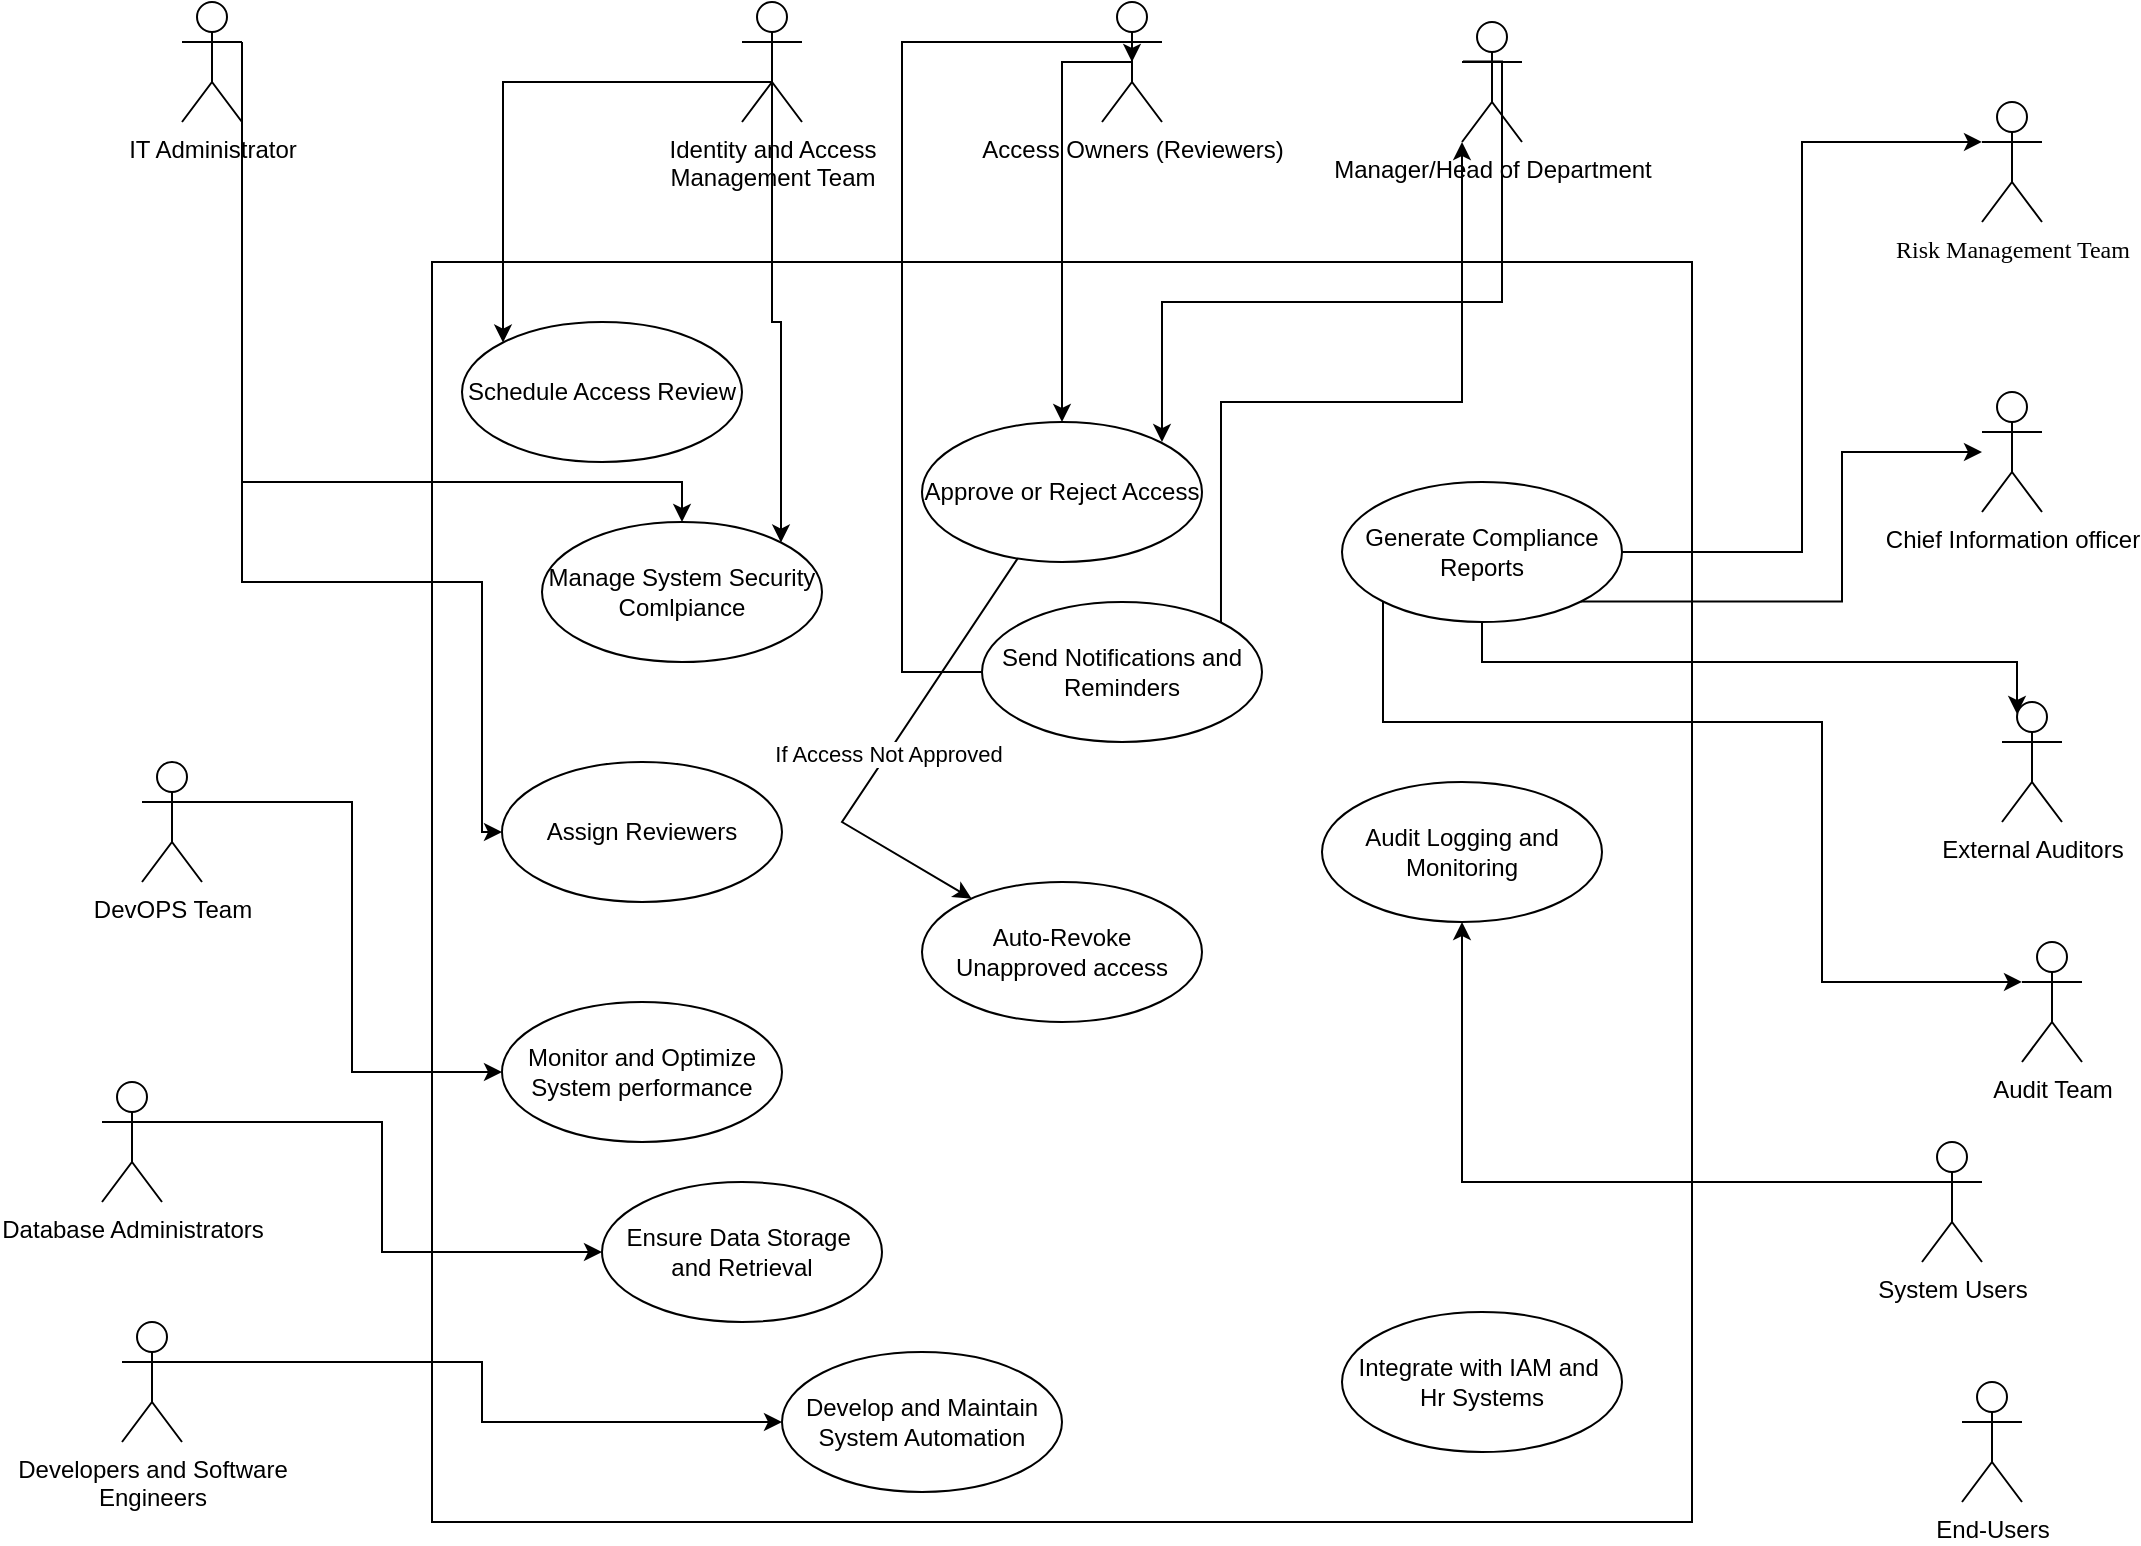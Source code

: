 <mxfile version="26.1.0">
  <diagram name="Page-1" id="Fkdy4l-2S9HuPJjAgvq9">
    <mxGraphModel dx="1434" dy="858" grid="1" gridSize="10" guides="1" tooltips="1" connect="1" arrows="1" fold="1" page="1" pageScale="1" pageWidth="850" pageHeight="1100" math="0" shadow="0">
      <root>
        <mxCell id="0" />
        <mxCell id="1" parent="0" />
        <mxCell id="a8vrUaEyxEgkCQSDoEBb-1" value="Risk Management Team" style="shape=umlActor;verticalLabelPosition=bottom;verticalAlign=top;html=1;fontFamily=Verdana;" vertex="1" parent="1">
          <mxGeometry x="1030" y="220" width="30" height="60" as="geometry" />
        </mxCell>
        <mxCell id="a8vrUaEyxEgkCQSDoEBb-2" value="" style="whiteSpace=wrap;html=1;aspect=fixed;" vertex="1" parent="1">
          <mxGeometry x="255" y="300" width="630" height="630" as="geometry" />
        </mxCell>
        <mxCell id="a8vrUaEyxEgkCQSDoEBb-48" style="edgeStyle=orthogonalEdgeStyle;rounded=0;orthogonalLoop=1;jettySize=auto;html=1;exitX=1;exitY=1;exitDx=0;exitDy=0;exitPerimeter=0;" edge="1" parent="1" source="a8vrUaEyxEgkCQSDoEBb-3" target="a8vrUaEyxEgkCQSDoEBb-36">
          <mxGeometry relative="1" as="geometry">
            <Array as="points">
              <mxPoint x="160" y="460" />
              <mxPoint x="280" y="460" />
            </Array>
          </mxGeometry>
        </mxCell>
        <mxCell id="a8vrUaEyxEgkCQSDoEBb-69" style="edgeStyle=orthogonalEdgeStyle;rounded=0;orthogonalLoop=1;jettySize=auto;html=1;exitX=1;exitY=0.333;exitDx=0;exitDy=0;exitPerimeter=0;" edge="1" parent="1" source="a8vrUaEyxEgkCQSDoEBb-3" target="a8vrUaEyxEgkCQSDoEBb-30">
          <mxGeometry relative="1" as="geometry">
            <Array as="points">
              <mxPoint x="160" y="410" />
              <mxPoint x="380" y="410" />
            </Array>
          </mxGeometry>
        </mxCell>
        <mxCell id="a8vrUaEyxEgkCQSDoEBb-3" value="IT Administrator" style="shape=umlActor;verticalLabelPosition=bottom;verticalAlign=top;html=1;outlineConnect=0;" vertex="1" parent="1">
          <mxGeometry x="130" y="170" width="30" height="60" as="geometry" />
        </mxCell>
        <mxCell id="a8vrUaEyxEgkCQSDoEBb-47" style="edgeStyle=orthogonalEdgeStyle;rounded=0;orthogonalLoop=1;jettySize=auto;html=1;exitX=0.5;exitY=0.5;exitDx=0;exitDy=0;exitPerimeter=0;entryX=0;entryY=0;entryDx=0;entryDy=0;" edge="1" parent="1" source="a8vrUaEyxEgkCQSDoEBb-6" target="a8vrUaEyxEgkCQSDoEBb-37">
          <mxGeometry relative="1" as="geometry">
            <mxPoint x="360" y="360" as="targetPoint" />
            <Array as="points">
              <mxPoint x="425" y="210" />
              <mxPoint x="291" y="210" />
            </Array>
          </mxGeometry>
        </mxCell>
        <mxCell id="a8vrUaEyxEgkCQSDoEBb-70" style="edgeStyle=orthogonalEdgeStyle;rounded=0;orthogonalLoop=1;jettySize=auto;html=1;exitX=0.5;exitY=0.5;exitDx=0;exitDy=0;exitPerimeter=0;entryX=1;entryY=0;entryDx=0;entryDy=0;" edge="1" parent="1" source="a8vrUaEyxEgkCQSDoEBb-6" target="a8vrUaEyxEgkCQSDoEBb-30">
          <mxGeometry relative="1" as="geometry">
            <Array as="points">
              <mxPoint x="425" y="330" />
              <mxPoint x="430" y="330" />
            </Array>
          </mxGeometry>
        </mxCell>
        <mxCell id="a8vrUaEyxEgkCQSDoEBb-6" value="Identity and Access&lt;div&gt;Management Team&lt;/div&gt;" style="shape=umlActor;verticalLabelPosition=bottom;verticalAlign=top;html=1;outlineConnect=0;" vertex="1" parent="1">
          <mxGeometry x="410" y="170" width="30" height="60" as="geometry" />
        </mxCell>
        <mxCell id="a8vrUaEyxEgkCQSDoEBb-66" style="edgeStyle=orthogonalEdgeStyle;rounded=0;orthogonalLoop=1;jettySize=auto;html=1;exitX=1;exitY=0.333;exitDx=0;exitDy=0;exitPerimeter=0;" edge="1" parent="1" source="a8vrUaEyxEgkCQSDoEBb-7" target="a8vrUaEyxEgkCQSDoEBb-33">
          <mxGeometry relative="1" as="geometry" />
        </mxCell>
        <mxCell id="a8vrUaEyxEgkCQSDoEBb-7" value="Developers and Software&lt;div&gt;Engineers&lt;/div&gt;" style="shape=umlActor;verticalLabelPosition=bottom;verticalAlign=top;html=1;outlineConnect=0;" vertex="1" parent="1">
          <mxGeometry x="100" y="830" width="30" height="60" as="geometry" />
        </mxCell>
        <mxCell id="a8vrUaEyxEgkCQSDoEBb-65" style="edgeStyle=orthogonalEdgeStyle;rounded=0;orthogonalLoop=1;jettySize=auto;html=1;exitX=1;exitY=0.333;exitDx=0;exitDy=0;exitPerimeter=0;" edge="1" parent="1" source="a8vrUaEyxEgkCQSDoEBb-8" target="a8vrUaEyxEgkCQSDoEBb-35">
          <mxGeometry relative="1" as="geometry" />
        </mxCell>
        <mxCell id="a8vrUaEyxEgkCQSDoEBb-8" value="Database Administrators" style="shape=umlActor;verticalLabelPosition=bottom;verticalAlign=top;html=1;outlineConnect=0;" vertex="1" parent="1">
          <mxGeometry x="90" y="710" width="30" height="60" as="geometry" />
        </mxCell>
        <mxCell id="a8vrUaEyxEgkCQSDoEBb-9" value="External Auditors" style="shape=umlActor;verticalLabelPosition=bottom;verticalAlign=top;html=1;outlineConnect=0;" vertex="1" parent="1">
          <mxGeometry x="1040" y="520" width="30" height="60" as="geometry" />
        </mxCell>
        <mxCell id="a8vrUaEyxEgkCQSDoEBb-10" value="Chief Information officer" style="shape=umlActor;verticalLabelPosition=bottom;verticalAlign=top;html=1;outlineConnect=0;" vertex="1" parent="1">
          <mxGeometry x="1030" y="365" width="30" height="60" as="geometry" />
        </mxCell>
        <mxCell id="a8vrUaEyxEgkCQSDoEBb-64" style="edgeStyle=orthogonalEdgeStyle;rounded=0;orthogonalLoop=1;jettySize=auto;html=1;exitX=1;exitY=0.333;exitDx=0;exitDy=0;exitPerimeter=0;entryX=0;entryY=0.5;entryDx=0;entryDy=0;" edge="1" parent="1" source="a8vrUaEyxEgkCQSDoEBb-11" target="a8vrUaEyxEgkCQSDoEBb-41">
          <mxGeometry relative="1" as="geometry" />
        </mxCell>
        <mxCell id="a8vrUaEyxEgkCQSDoEBb-11" value="DevOPS Team" style="shape=umlActor;verticalLabelPosition=bottom;verticalAlign=top;html=1;outlineConnect=0;" vertex="1" parent="1">
          <mxGeometry x="110" y="550" width="30" height="60" as="geometry" />
        </mxCell>
        <mxCell id="a8vrUaEyxEgkCQSDoEBb-51" style="edgeStyle=orthogonalEdgeStyle;rounded=0;orthogonalLoop=1;jettySize=auto;html=1;exitX=0.5;exitY=0.5;exitDx=0;exitDy=0;exitPerimeter=0;" edge="1" parent="1" source="a8vrUaEyxEgkCQSDoEBb-12" target="a8vrUaEyxEgkCQSDoEBb-38">
          <mxGeometry relative="1" as="geometry">
            <Array as="points">
              <mxPoint x="570" y="200" />
            </Array>
          </mxGeometry>
        </mxCell>
        <mxCell id="a8vrUaEyxEgkCQSDoEBb-12" value="Access Owners (Reviewers)" style="shape=umlActor;verticalLabelPosition=bottom;verticalAlign=top;html=1;outlineConnect=0;" vertex="1" parent="1">
          <mxGeometry x="590" y="170" width="30" height="60" as="geometry" />
        </mxCell>
        <mxCell id="a8vrUaEyxEgkCQSDoEBb-13" value="Audit Team" style="shape=umlActor;verticalLabelPosition=bottom;verticalAlign=top;html=1;outlineConnect=0;" vertex="1" parent="1">
          <mxGeometry x="1050" y="640" width="30" height="60" as="geometry" />
        </mxCell>
        <mxCell id="a8vrUaEyxEgkCQSDoEBb-56" style="edgeStyle=orthogonalEdgeStyle;rounded=0;orthogonalLoop=1;jettySize=auto;html=1;exitX=0;exitY=0.333;exitDx=0;exitDy=0;exitPerimeter=0;entryX=1;entryY=0;entryDx=0;entryDy=0;" edge="1" parent="1">
          <mxGeometry relative="1" as="geometry">
            <mxPoint x="770.5" y="199.75" as="sourcePoint" />
            <mxPoint x="619.997" y="390.001" as="targetPoint" />
            <Array as="points">
              <mxPoint x="790" y="200" />
              <mxPoint x="790" y="320" />
              <mxPoint x="620" y="320" />
            </Array>
          </mxGeometry>
        </mxCell>
        <mxCell id="a8vrUaEyxEgkCQSDoEBb-14" value="Manager/Head of Department" style="shape=umlActor;verticalLabelPosition=bottom;verticalAlign=top;html=1;outlineConnect=0;" vertex="1" parent="1">
          <mxGeometry x="770" y="180" width="30" height="60" as="geometry" />
        </mxCell>
        <mxCell id="a8vrUaEyxEgkCQSDoEBb-15" value="End-Users" style="shape=umlActor;verticalLabelPosition=bottom;verticalAlign=top;html=1;outlineConnect=0;" vertex="1" parent="1">
          <mxGeometry x="1020" y="860" width="30" height="60" as="geometry" />
        </mxCell>
        <mxCell id="a8vrUaEyxEgkCQSDoEBb-71" style="edgeStyle=orthogonalEdgeStyle;rounded=0;orthogonalLoop=1;jettySize=auto;html=1;exitX=0;exitY=0.333;exitDx=0;exitDy=0;exitPerimeter=0;" edge="1" parent="1" source="a8vrUaEyxEgkCQSDoEBb-16" target="a8vrUaEyxEgkCQSDoEBb-39">
          <mxGeometry relative="1" as="geometry" />
        </mxCell>
        <mxCell id="a8vrUaEyxEgkCQSDoEBb-16" value="System Users" style="shape=umlActor;verticalLabelPosition=bottom;verticalAlign=top;html=1;outlineConnect=0;" vertex="1" parent="1">
          <mxGeometry x="1000" y="740" width="30" height="60" as="geometry" />
        </mxCell>
        <mxCell id="a8vrUaEyxEgkCQSDoEBb-30" value="Manage System Security&lt;br&gt;Comlpiance" style="ellipse;whiteSpace=wrap;html=1;" vertex="1" parent="1">
          <mxGeometry x="310" y="430" width="140" height="70" as="geometry" />
        </mxCell>
        <mxCell id="a8vrUaEyxEgkCQSDoEBb-59" style="edgeStyle=orthogonalEdgeStyle;rounded=0;orthogonalLoop=1;jettySize=auto;html=1;exitX=1;exitY=1;exitDx=0;exitDy=0;" edge="1" parent="1" source="a8vrUaEyxEgkCQSDoEBb-31" target="a8vrUaEyxEgkCQSDoEBb-10">
          <mxGeometry relative="1" as="geometry">
            <Array as="points">
              <mxPoint x="960" y="470" />
              <mxPoint x="960" y="395" />
            </Array>
          </mxGeometry>
        </mxCell>
        <mxCell id="a8vrUaEyxEgkCQSDoEBb-31" value="Generate Compliance Reports" style="ellipse;whiteSpace=wrap;html=1;" vertex="1" parent="1">
          <mxGeometry x="710" y="410" width="140" height="70" as="geometry" />
        </mxCell>
        <mxCell id="a8vrUaEyxEgkCQSDoEBb-33" value="Develop and Maintain&lt;br&gt;System Automation" style="ellipse;whiteSpace=wrap;html=1;" vertex="1" parent="1">
          <mxGeometry x="430" y="845" width="140" height="70" as="geometry" />
        </mxCell>
        <mxCell id="a8vrUaEyxEgkCQSDoEBb-34" value="Integrate with IAM and&amp;nbsp;&lt;div&gt;Hr Systems&lt;/div&gt;" style="ellipse;whiteSpace=wrap;html=1;" vertex="1" parent="1">
          <mxGeometry x="710" y="825" width="140" height="70" as="geometry" />
        </mxCell>
        <mxCell id="a8vrUaEyxEgkCQSDoEBb-35" value="Ensure Data Storage&amp;nbsp;&lt;div&gt;and Retrieval&lt;/div&gt;" style="ellipse;whiteSpace=wrap;html=1;" vertex="1" parent="1">
          <mxGeometry x="340" y="760" width="140" height="70" as="geometry" />
        </mxCell>
        <mxCell id="a8vrUaEyxEgkCQSDoEBb-36" value="Assign Reviewers" style="ellipse;whiteSpace=wrap;html=1;" vertex="1" parent="1">
          <mxGeometry x="290" y="550" width="140" height="70" as="geometry" />
        </mxCell>
        <mxCell id="a8vrUaEyxEgkCQSDoEBb-37" value="Schedule Access Review" style="ellipse;whiteSpace=wrap;html=1;" vertex="1" parent="1">
          <mxGeometry x="270" y="330" width="140" height="70" as="geometry" />
        </mxCell>
        <mxCell id="a8vrUaEyxEgkCQSDoEBb-38" value="Approve or Reject Access" style="ellipse;whiteSpace=wrap;html=1;" vertex="1" parent="1">
          <mxGeometry x="500" y="380" width="140" height="70" as="geometry" />
        </mxCell>
        <mxCell id="a8vrUaEyxEgkCQSDoEBb-39" value="Audit Logging and Monitoring" style="ellipse;whiteSpace=wrap;html=1;" vertex="1" parent="1">
          <mxGeometry x="700" y="560" width="140" height="70" as="geometry" />
        </mxCell>
        <mxCell id="a8vrUaEyxEgkCQSDoEBb-40" value="Auto-Revoke&lt;div&gt;Unapproved access&lt;/div&gt;" style="ellipse;whiteSpace=wrap;html=1;" vertex="1" parent="1">
          <mxGeometry x="500" y="610" width="140" height="70" as="geometry" />
        </mxCell>
        <mxCell id="a8vrUaEyxEgkCQSDoEBb-41" value="Monitor and Optimize System performance" style="ellipse;whiteSpace=wrap;html=1;" vertex="1" parent="1">
          <mxGeometry x="290" y="670" width="140" height="70" as="geometry" />
        </mxCell>
        <mxCell id="a8vrUaEyxEgkCQSDoEBb-61" style="edgeStyle=orthogonalEdgeStyle;rounded=0;orthogonalLoop=1;jettySize=auto;html=1;exitX=1;exitY=0;exitDx=0;exitDy=0;" edge="1" parent="1" source="a8vrUaEyxEgkCQSDoEBb-42" target="a8vrUaEyxEgkCQSDoEBb-14">
          <mxGeometry relative="1" as="geometry">
            <Array as="points">
              <mxPoint x="650" y="370" />
              <mxPoint x="770" y="370" />
            </Array>
          </mxGeometry>
        </mxCell>
        <mxCell id="a8vrUaEyxEgkCQSDoEBb-42" value="Send Notifications and&lt;div&gt;Reminders&lt;/div&gt;" style="ellipse;whiteSpace=wrap;html=1;" vertex="1" parent="1">
          <mxGeometry x="530" y="470" width="140" height="70" as="geometry" />
        </mxCell>
        <mxCell id="a8vrUaEyxEgkCQSDoEBb-58" style="edgeStyle=orthogonalEdgeStyle;rounded=0;orthogonalLoop=1;jettySize=auto;html=1;exitX=1;exitY=0.5;exitDx=0;exitDy=0;entryX=0;entryY=0.333;entryDx=0;entryDy=0;entryPerimeter=0;" edge="1" parent="1" source="a8vrUaEyxEgkCQSDoEBb-31" target="a8vrUaEyxEgkCQSDoEBb-1">
          <mxGeometry relative="1" as="geometry" />
        </mxCell>
        <mxCell id="a8vrUaEyxEgkCQSDoEBb-60" style="edgeStyle=orthogonalEdgeStyle;rounded=0;orthogonalLoop=1;jettySize=auto;html=1;exitX=0.5;exitY=1;exitDx=0;exitDy=0;entryX=0.25;entryY=0.1;entryDx=0;entryDy=0;entryPerimeter=0;" edge="1" parent="1" source="a8vrUaEyxEgkCQSDoEBb-31" target="a8vrUaEyxEgkCQSDoEBb-9">
          <mxGeometry relative="1" as="geometry" />
        </mxCell>
        <mxCell id="a8vrUaEyxEgkCQSDoEBb-63" style="edgeStyle=orthogonalEdgeStyle;rounded=0;orthogonalLoop=1;jettySize=auto;html=1;exitX=0;exitY=0.5;exitDx=0;exitDy=0;entryX=0.5;entryY=0.5;entryDx=0;entryDy=0;entryPerimeter=0;" edge="1" parent="1" source="a8vrUaEyxEgkCQSDoEBb-42" target="a8vrUaEyxEgkCQSDoEBb-12">
          <mxGeometry relative="1" as="geometry">
            <Array as="points">
              <mxPoint x="490" y="505" />
              <mxPoint x="490" y="190" />
              <mxPoint x="605" y="190" />
            </Array>
          </mxGeometry>
        </mxCell>
        <mxCell id="a8vrUaEyxEgkCQSDoEBb-68" style="edgeStyle=orthogonalEdgeStyle;rounded=0;orthogonalLoop=1;jettySize=auto;html=1;exitX=0;exitY=1;exitDx=0;exitDy=0;entryX=0;entryY=0.333;entryDx=0;entryDy=0;entryPerimeter=0;" edge="1" parent="1" source="a8vrUaEyxEgkCQSDoEBb-31" target="a8vrUaEyxEgkCQSDoEBb-13">
          <mxGeometry relative="1" as="geometry">
            <Array as="points">
              <mxPoint x="731" y="530" />
              <mxPoint x="950" y="530" />
              <mxPoint x="950" y="660" />
            </Array>
          </mxGeometry>
        </mxCell>
        <mxCell id="a8vrUaEyxEgkCQSDoEBb-74" value="" style="endArrow=classic;html=1;rounded=0;" edge="1" parent="1" source="a8vrUaEyxEgkCQSDoEBb-38" target="a8vrUaEyxEgkCQSDoEBb-40">
          <mxGeometry relative="1" as="geometry">
            <mxPoint x="370" y="580" as="sourcePoint" />
            <mxPoint x="470" y="580" as="targetPoint" />
            <Array as="points">
              <mxPoint x="460" y="580" />
            </Array>
          </mxGeometry>
        </mxCell>
        <mxCell id="a8vrUaEyxEgkCQSDoEBb-75" value="If Access Not Approved" style="edgeLabel;resizable=0;html=1;;align=center;verticalAlign=middle;" connectable="0" vertex="1" parent="a8vrUaEyxEgkCQSDoEBb-74">
          <mxGeometry relative="1" as="geometry" />
        </mxCell>
      </root>
    </mxGraphModel>
  </diagram>
</mxfile>
